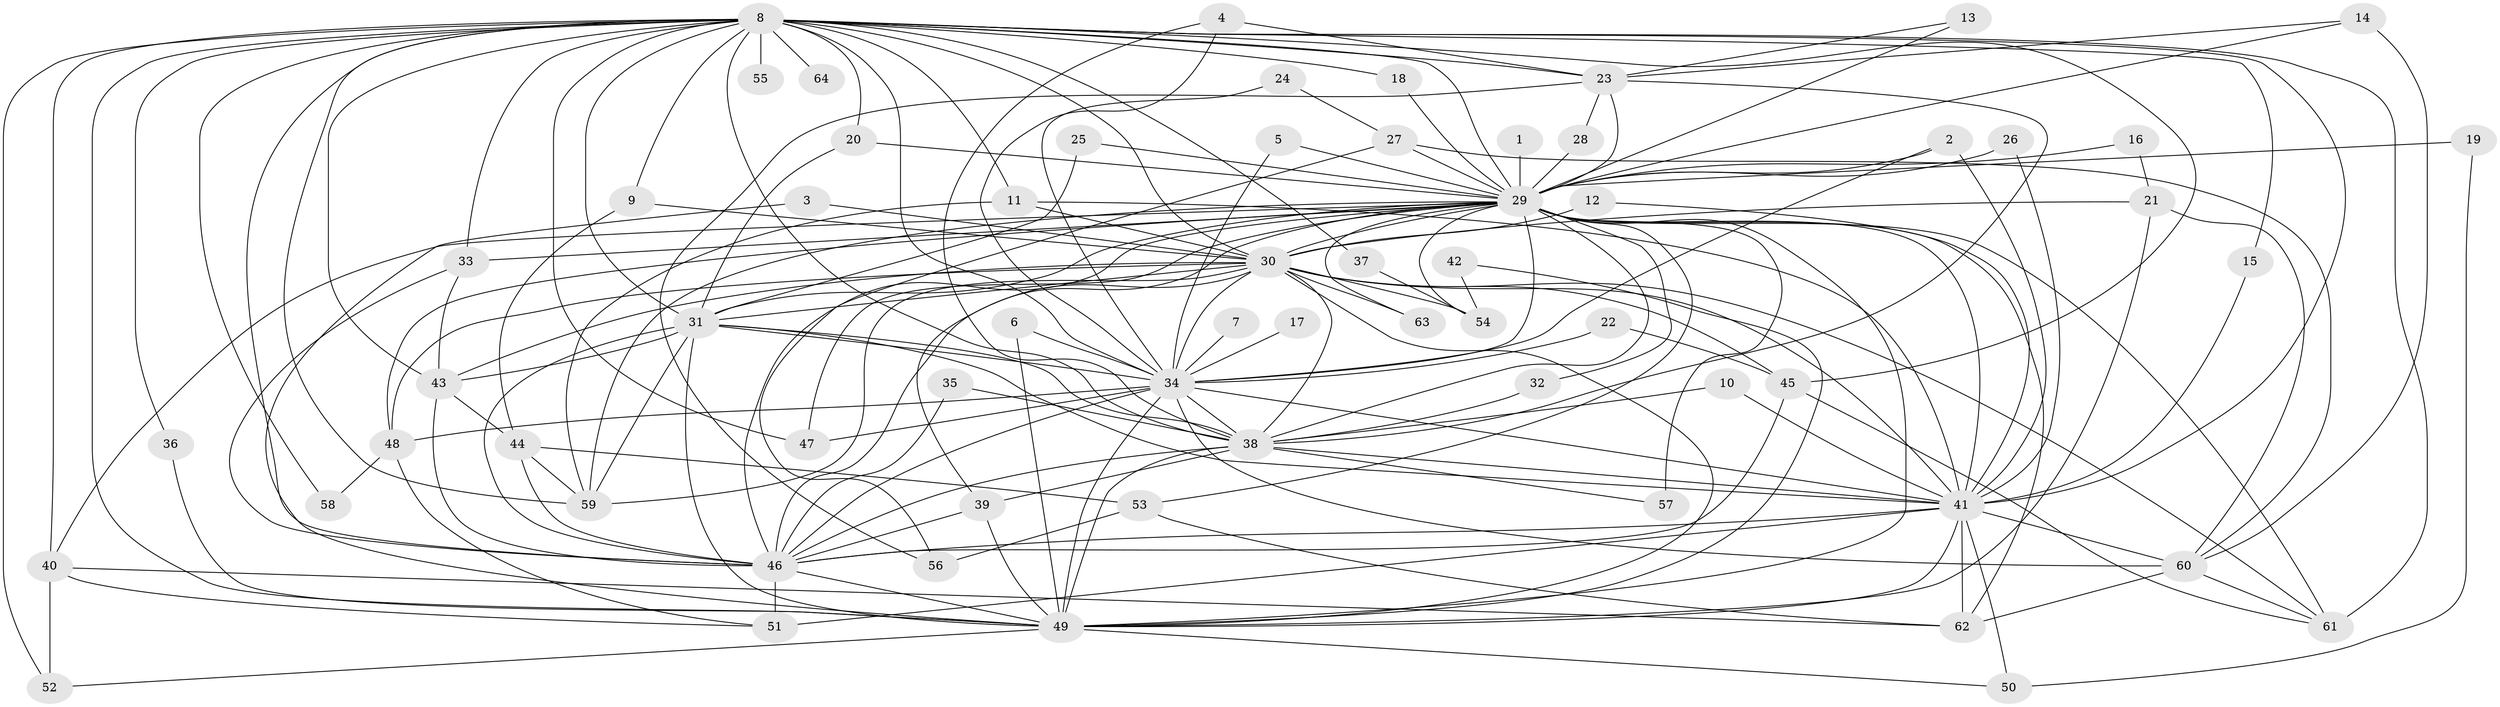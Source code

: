 // original degree distribution, {13: 0.007874015748031496, 31: 0.007874015748031496, 22: 0.007874015748031496, 29: 0.007874015748031496, 18: 0.007874015748031496, 20: 0.007874015748031496, 15: 0.007874015748031496, 26: 0.007874015748031496, 43: 0.007874015748031496, 21: 0.007874015748031496, 7: 0.007874015748031496, 6: 0.015748031496062992, 5: 0.06299212598425197, 4: 0.09448818897637795, 3: 0.14173228346456693, 2: 0.5905511811023622, 9: 0.007874015748031496}
// Generated by graph-tools (version 1.1) at 2025/25/03/09/25 03:25:45]
// undirected, 64 vertices, 172 edges
graph export_dot {
graph [start="1"]
  node [color=gray90,style=filled];
  1;
  2;
  3;
  4;
  5;
  6;
  7;
  8;
  9;
  10;
  11;
  12;
  13;
  14;
  15;
  16;
  17;
  18;
  19;
  20;
  21;
  22;
  23;
  24;
  25;
  26;
  27;
  28;
  29;
  30;
  31;
  32;
  33;
  34;
  35;
  36;
  37;
  38;
  39;
  40;
  41;
  42;
  43;
  44;
  45;
  46;
  47;
  48;
  49;
  50;
  51;
  52;
  53;
  54;
  55;
  56;
  57;
  58;
  59;
  60;
  61;
  62;
  63;
  64;
  1 -- 29 [weight=1.0];
  2 -- 29 [weight=1.0];
  2 -- 34 [weight=1.0];
  2 -- 41 [weight=1.0];
  3 -- 30 [weight=1.0];
  3 -- 49 [weight=1.0];
  4 -- 23 [weight=1.0];
  4 -- 34 [weight=1.0];
  4 -- 38 [weight=1.0];
  5 -- 29 [weight=1.0];
  5 -- 34 [weight=1.0];
  6 -- 34 [weight=1.0];
  6 -- 49 [weight=1.0];
  7 -- 34 [weight=1.0];
  8 -- 9 [weight=1.0];
  8 -- 11 [weight=1.0];
  8 -- 15 [weight=1.0];
  8 -- 18 [weight=1.0];
  8 -- 20 [weight=1.0];
  8 -- 23 [weight=1.0];
  8 -- 29 [weight=2.0];
  8 -- 30 [weight=4.0];
  8 -- 31 [weight=2.0];
  8 -- 33 [weight=1.0];
  8 -- 34 [weight=2.0];
  8 -- 36 [weight=1.0];
  8 -- 37 [weight=1.0];
  8 -- 38 [weight=2.0];
  8 -- 40 [weight=1.0];
  8 -- 41 [weight=2.0];
  8 -- 43 [weight=1.0];
  8 -- 45 [weight=1.0];
  8 -- 46 [weight=3.0];
  8 -- 47 [weight=2.0];
  8 -- 49 [weight=2.0];
  8 -- 52 [weight=1.0];
  8 -- 55 [weight=2.0];
  8 -- 58 [weight=1.0];
  8 -- 59 [weight=1.0];
  8 -- 61 [weight=1.0];
  8 -- 64 [weight=1.0];
  9 -- 30 [weight=1.0];
  9 -- 44 [weight=1.0];
  10 -- 38 [weight=1.0];
  10 -- 41 [weight=1.0];
  11 -- 30 [weight=1.0];
  11 -- 41 [weight=1.0];
  11 -- 59 [weight=1.0];
  12 -- 30 [weight=1.0];
  12 -- 41 [weight=1.0];
  13 -- 23 [weight=1.0];
  13 -- 29 [weight=1.0];
  14 -- 23 [weight=1.0];
  14 -- 29 [weight=1.0];
  14 -- 60 [weight=1.0];
  15 -- 41 [weight=1.0];
  16 -- 21 [weight=1.0];
  16 -- 29 [weight=1.0];
  17 -- 34 [weight=1.0];
  18 -- 29 [weight=1.0];
  19 -- 29 [weight=2.0];
  19 -- 50 [weight=1.0];
  20 -- 29 [weight=1.0];
  20 -- 31 [weight=1.0];
  21 -- 30 [weight=1.0];
  21 -- 49 [weight=1.0];
  21 -- 60 [weight=1.0];
  22 -- 34 [weight=1.0];
  22 -- 45 [weight=1.0];
  23 -- 28 [weight=1.0];
  23 -- 29 [weight=1.0];
  23 -- 38 [weight=1.0];
  23 -- 56 [weight=1.0];
  24 -- 27 [weight=1.0];
  24 -- 34 [weight=1.0];
  25 -- 29 [weight=1.0];
  25 -- 31 [weight=1.0];
  26 -- 29 [weight=1.0];
  26 -- 41 [weight=1.0];
  27 -- 29 [weight=3.0];
  27 -- 56 [weight=1.0];
  27 -- 60 [weight=1.0];
  28 -- 29 [weight=1.0];
  29 -- 30 [weight=1.0];
  29 -- 31 [weight=2.0];
  29 -- 32 [weight=1.0];
  29 -- 33 [weight=1.0];
  29 -- 34 [weight=3.0];
  29 -- 38 [weight=1.0];
  29 -- 39 [weight=1.0];
  29 -- 40 [weight=1.0];
  29 -- 41 [weight=1.0];
  29 -- 46 [weight=1.0];
  29 -- 47 [weight=1.0];
  29 -- 48 [weight=1.0];
  29 -- 49 [weight=1.0];
  29 -- 53 [weight=1.0];
  29 -- 54 [weight=1.0];
  29 -- 57 [weight=2.0];
  29 -- 59 [weight=1.0];
  29 -- 61 [weight=1.0];
  29 -- 62 [weight=1.0];
  29 -- 63 [weight=1.0];
  30 -- 31 [weight=1.0];
  30 -- 34 [weight=2.0];
  30 -- 38 [weight=1.0];
  30 -- 41 [weight=1.0];
  30 -- 43 [weight=1.0];
  30 -- 45 [weight=1.0];
  30 -- 46 [weight=2.0];
  30 -- 48 [weight=1.0];
  30 -- 49 [weight=1.0];
  30 -- 54 [weight=2.0];
  30 -- 59 [weight=1.0];
  30 -- 61 [weight=1.0];
  30 -- 63 [weight=1.0];
  31 -- 34 [weight=2.0];
  31 -- 38 [weight=1.0];
  31 -- 41 [weight=1.0];
  31 -- 43 [weight=1.0];
  31 -- 46 [weight=1.0];
  31 -- 49 [weight=1.0];
  31 -- 59 [weight=1.0];
  32 -- 38 [weight=1.0];
  33 -- 43 [weight=1.0];
  33 -- 46 [weight=1.0];
  34 -- 38 [weight=1.0];
  34 -- 41 [weight=1.0];
  34 -- 46 [weight=1.0];
  34 -- 47 [weight=1.0];
  34 -- 48 [weight=1.0];
  34 -- 49 [weight=2.0];
  34 -- 60 [weight=2.0];
  35 -- 38 [weight=1.0];
  35 -- 46 [weight=1.0];
  36 -- 49 [weight=1.0];
  37 -- 54 [weight=1.0];
  38 -- 39 [weight=1.0];
  38 -- 41 [weight=2.0];
  38 -- 46 [weight=3.0];
  38 -- 49 [weight=2.0];
  38 -- 57 [weight=1.0];
  39 -- 46 [weight=1.0];
  39 -- 49 [weight=1.0];
  40 -- 51 [weight=1.0];
  40 -- 52 [weight=1.0];
  40 -- 62 [weight=1.0];
  41 -- 46 [weight=1.0];
  41 -- 49 [weight=1.0];
  41 -- 50 [weight=1.0];
  41 -- 51 [weight=1.0];
  41 -- 60 [weight=1.0];
  41 -- 62 [weight=1.0];
  42 -- 49 [weight=1.0];
  42 -- 54 [weight=1.0];
  43 -- 44 [weight=1.0];
  43 -- 46 [weight=2.0];
  44 -- 46 [weight=1.0];
  44 -- 53 [weight=1.0];
  44 -- 59 [weight=1.0];
  45 -- 46 [weight=1.0];
  45 -- 61 [weight=1.0];
  46 -- 49 [weight=1.0];
  46 -- 51 [weight=2.0];
  48 -- 51 [weight=1.0];
  48 -- 58 [weight=1.0];
  49 -- 50 [weight=1.0];
  49 -- 52 [weight=1.0];
  53 -- 56 [weight=1.0];
  53 -- 62 [weight=1.0];
  60 -- 61 [weight=1.0];
  60 -- 62 [weight=2.0];
}
